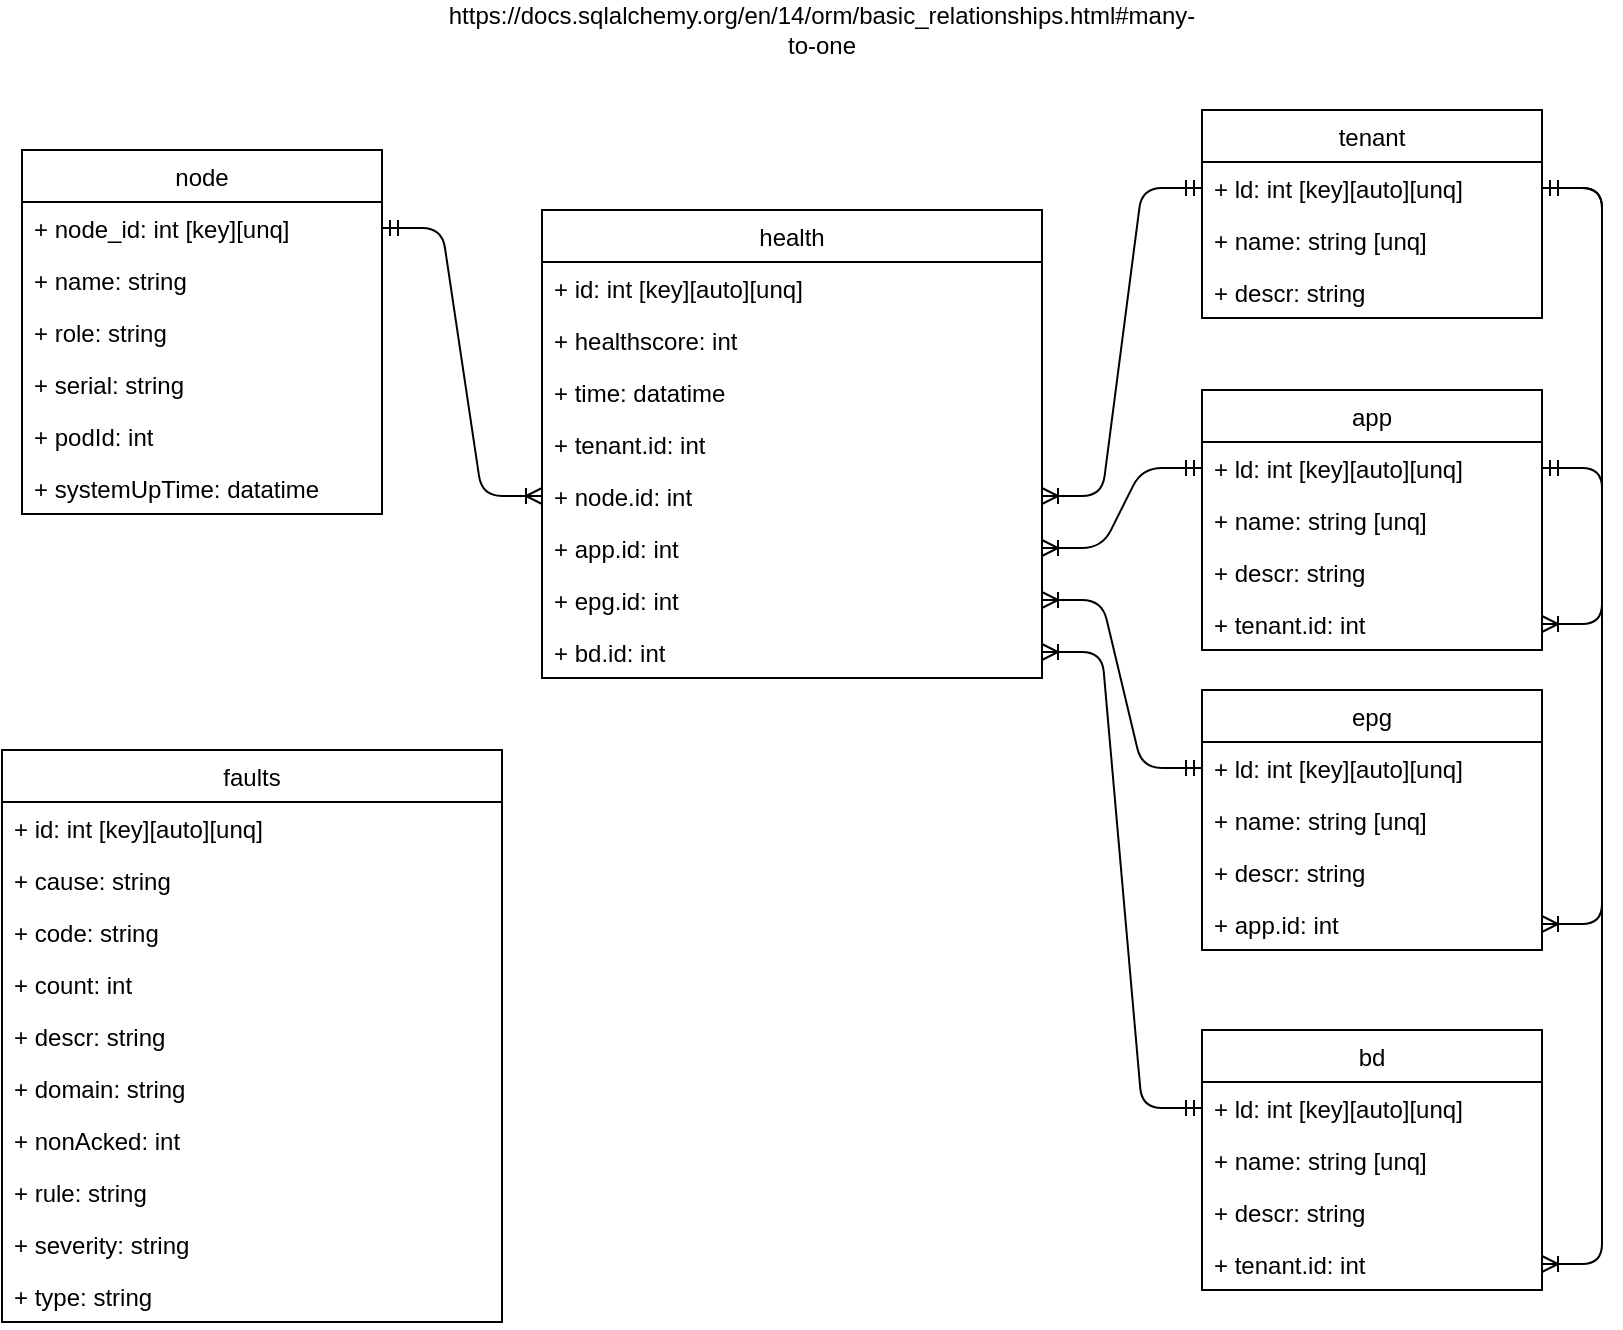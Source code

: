 <mxfile version="14.1.8" type="device" pages="2"><diagram id="C5RBs43oDa-KdzZeNtuy" name="Page-1"><mxGraphModel dx="868" dy="531" grid="1" gridSize="10" guides="1" tooltips="1" connect="1" arrows="1" fold="1" page="1" pageScale="1" pageWidth="827" pageHeight="1169" math="0" shadow="0"><root><mxCell id="WIyWlLk6GJQsqaUBKTNV-0"/><mxCell id="WIyWlLk6GJQsqaUBKTNV-1" parent="WIyWlLk6GJQsqaUBKTNV-0"/><mxCell id="ddPzQo8KcSWWM5uwBzxw-0" value="tenant" style="swimlane;fontStyle=0;childLayout=stackLayout;horizontal=1;startSize=26;fillColor=none;horizontalStack=0;resizeParent=1;resizeParentMax=0;resizeLast=0;collapsible=1;marginBottom=0;" parent="WIyWlLk6GJQsqaUBKTNV-1" vertex="1"><mxGeometry x="630" y="80" width="170" height="104" as="geometry"/></mxCell><mxCell id="ddPzQo8KcSWWM5uwBzxw-1" value="+ ld: int [key][auto][unq]" style="text;strokeColor=none;fillColor=none;align=left;verticalAlign=top;spacingLeft=4;spacingRight=4;overflow=hidden;rotatable=0;points=[[0,0.5],[1,0.5]];portConstraint=eastwest;" parent="ddPzQo8KcSWWM5uwBzxw-0" vertex="1"><mxGeometry y="26" width="170" height="26" as="geometry"/></mxCell><mxCell id="ddPzQo8KcSWWM5uwBzxw-2" value="+ name: string [unq]" style="text;strokeColor=none;fillColor=none;align=left;verticalAlign=top;spacingLeft=4;spacingRight=4;overflow=hidden;rotatable=0;points=[[0,0.5],[1,0.5]];portConstraint=eastwest;" parent="ddPzQo8KcSWWM5uwBzxw-0" vertex="1"><mxGeometry y="52" width="170" height="26" as="geometry"/></mxCell><mxCell id="ddPzQo8KcSWWM5uwBzxw-3" value="+ descr: string" style="text;strokeColor=none;fillColor=none;align=left;verticalAlign=top;spacingLeft=4;spacingRight=4;overflow=hidden;rotatable=0;points=[[0,0.5],[1,0.5]];portConstraint=eastwest;" parent="ddPzQo8KcSWWM5uwBzxw-0" vertex="1"><mxGeometry y="78" width="170" height="26" as="geometry"/></mxCell><mxCell id="F-f1zTko1xVjlr15sMWr-0" value="health" style="swimlane;fontStyle=0;childLayout=stackLayout;horizontal=1;startSize=26;fillColor=none;horizontalStack=0;resizeParent=1;resizeParentMax=0;resizeLast=0;collapsible=1;marginBottom=0;" parent="WIyWlLk6GJQsqaUBKTNV-1" vertex="1"><mxGeometry x="300" y="130" width="250" height="234" as="geometry"/></mxCell><mxCell id="F-f1zTko1xVjlr15sMWr-1" value="+ id: int [key][auto][unq]" style="text;strokeColor=none;fillColor=none;align=left;verticalAlign=top;spacingLeft=4;spacingRight=4;overflow=hidden;rotatable=0;points=[[0,0.5],[1,0.5]];portConstraint=eastwest;" parent="F-f1zTko1xVjlr15sMWr-0" vertex="1"><mxGeometry y="26" width="250" height="26" as="geometry"/></mxCell><mxCell id="F-f1zTko1xVjlr15sMWr-2" value="+ healthscore: int" style="text;strokeColor=none;fillColor=none;align=left;verticalAlign=top;spacingLeft=4;spacingRight=4;overflow=hidden;rotatable=0;points=[[0,0.5],[1,0.5]];portConstraint=eastwest;" parent="F-f1zTko1xVjlr15sMWr-0" vertex="1"><mxGeometry y="52" width="250" height="26" as="geometry"/></mxCell><mxCell id="F-f1zTko1xVjlr15sMWr-5" value="+ time: datatime" style="text;strokeColor=none;fillColor=none;align=left;verticalAlign=top;spacingLeft=4;spacingRight=4;overflow=hidden;rotatable=0;points=[[0,0.5],[1,0.5]];portConstraint=eastwest;" parent="F-f1zTko1xVjlr15sMWr-0" vertex="1"><mxGeometry y="78" width="250" height="26" as="geometry"/></mxCell><mxCell id="F-f1zTko1xVjlr15sMWr-4" value="+ tenant.id: int" style="text;strokeColor=none;fillColor=none;align=left;verticalAlign=top;spacingLeft=4;spacingRight=4;overflow=hidden;rotatable=0;points=[[0,0.5],[1,0.5]];portConstraint=eastwest;" parent="F-f1zTko1xVjlr15sMWr-0" vertex="1"><mxGeometry y="104" width="250" height="26" as="geometry"/></mxCell><mxCell id="F-f1zTko1xVjlr15sMWr-22" value="+ node.id: int" style="text;strokeColor=none;fillColor=none;align=left;verticalAlign=top;spacingLeft=4;spacingRight=4;overflow=hidden;rotatable=0;points=[[0,0.5],[1,0.5]];portConstraint=eastwest;" parent="F-f1zTko1xVjlr15sMWr-0" vertex="1"><mxGeometry y="130" width="250" height="26" as="geometry"/></mxCell><mxCell id="dQs2HiJpkfnPpJVC-9Py-6" value="+ app.id: int" style="text;strokeColor=none;fillColor=none;align=left;verticalAlign=top;spacingLeft=4;spacingRight=4;overflow=hidden;rotatable=0;points=[[0,0.5],[1,0.5]];portConstraint=eastwest;" parent="F-f1zTko1xVjlr15sMWr-0" vertex="1"><mxGeometry y="156" width="250" height="26" as="geometry"/></mxCell><mxCell id="dQs2HiJpkfnPpJVC-9Py-15" value="+ epg.id: int" style="text;strokeColor=none;fillColor=none;align=left;verticalAlign=top;spacingLeft=4;spacingRight=4;overflow=hidden;rotatable=0;points=[[0,0.5],[1,0.5]];portConstraint=eastwest;" parent="F-f1zTko1xVjlr15sMWr-0" vertex="1"><mxGeometry y="182" width="250" height="26" as="geometry"/></mxCell><mxCell id="dQs2HiJpkfnPpJVC-9Py-24" value="+ bd.id: int" style="text;strokeColor=none;fillColor=none;align=left;verticalAlign=top;spacingLeft=4;spacingRight=4;overflow=hidden;rotatable=0;points=[[0,0.5],[1,0.5]];portConstraint=eastwest;" parent="F-f1zTko1xVjlr15sMWr-0" vertex="1"><mxGeometry y="208" width="250" height="26" as="geometry"/></mxCell><mxCell id="F-f1zTko1xVjlr15sMWr-7" value="node" style="swimlane;fontStyle=0;childLayout=stackLayout;horizontal=1;startSize=26;fillColor=none;horizontalStack=0;resizeParent=1;resizeParentMax=0;resizeLast=0;collapsible=1;marginBottom=0;" parent="WIyWlLk6GJQsqaUBKTNV-1" vertex="1"><mxGeometry x="40" y="100" width="180" height="182" as="geometry"/></mxCell><mxCell id="F-f1zTko1xVjlr15sMWr-8" value="+ node_id: int [key][unq]" style="text;strokeColor=none;fillColor=none;align=left;verticalAlign=top;spacingLeft=4;spacingRight=4;overflow=hidden;rotatable=0;points=[[0,0.5],[1,0.5]];portConstraint=eastwest;" parent="F-f1zTko1xVjlr15sMWr-7" vertex="1"><mxGeometry y="26" width="180" height="26" as="geometry"/></mxCell><mxCell id="F-f1zTko1xVjlr15sMWr-9" value="+ name: string" style="text;strokeColor=none;fillColor=none;align=left;verticalAlign=top;spacingLeft=4;spacingRight=4;overflow=hidden;rotatable=0;points=[[0,0.5],[1,0.5]];portConstraint=eastwest;" parent="F-f1zTko1xVjlr15sMWr-7" vertex="1"><mxGeometry y="52" width="180" height="26" as="geometry"/></mxCell><mxCell id="F-f1zTko1xVjlr15sMWr-10" value="+ role: string" style="text;strokeColor=none;fillColor=none;align=left;verticalAlign=top;spacingLeft=4;spacingRight=4;overflow=hidden;rotatable=0;points=[[0,0.5],[1,0.5]];portConstraint=eastwest;" parent="F-f1zTko1xVjlr15sMWr-7" vertex="1"><mxGeometry y="78" width="180" height="26" as="geometry"/></mxCell><mxCell id="F-f1zTko1xVjlr15sMWr-13" value="+ serial: string" style="text;strokeColor=none;fillColor=none;align=left;verticalAlign=top;spacingLeft=4;spacingRight=4;overflow=hidden;rotatable=0;points=[[0,0.5],[1,0.5]];portConstraint=eastwest;" parent="F-f1zTko1xVjlr15sMWr-7" vertex="1"><mxGeometry y="104" width="180" height="26" as="geometry"/></mxCell><mxCell id="F-f1zTko1xVjlr15sMWr-16" value="+ podId: int" style="text;strokeColor=none;fillColor=none;align=left;verticalAlign=top;spacingLeft=4;spacingRight=4;overflow=hidden;rotatable=0;points=[[0,0.5],[1,0.5]];portConstraint=eastwest;" parent="F-f1zTko1xVjlr15sMWr-7" vertex="1"><mxGeometry y="130" width="180" height="26" as="geometry"/></mxCell><mxCell id="F-f1zTko1xVjlr15sMWr-14" value="+ systemUpTime: datatime" style="text;strokeColor=none;fillColor=none;align=left;verticalAlign=top;spacingLeft=4;spacingRight=4;overflow=hidden;rotatable=0;points=[[0,0.5],[1,0.5]];portConstraint=eastwest;" parent="F-f1zTko1xVjlr15sMWr-7" vertex="1"><mxGeometry y="156" width="180" height="26" as="geometry"/></mxCell><mxCell id="F-f1zTko1xVjlr15sMWr-19" value="" style="edgeStyle=entityRelationEdgeStyle;fontSize=12;html=1;endArrow=ERoneToMany;startArrow=ERmandOne;" parent="WIyWlLk6GJQsqaUBKTNV-1" source="F-f1zTko1xVjlr15sMWr-8" target="F-f1zTko1xVjlr15sMWr-22" edge="1"><mxGeometry width="100" height="100" relative="1" as="geometry"><mxPoint x="640" y="237.0" as="sourcePoint"/><mxPoint x="570" y="229" as="targetPoint"/></mxGeometry></mxCell><UserObject label="https://docs.sqlalchemy.org/en/14/orm/basic_relationships.html#many-to-one" link="https://docs.sqlalchemy.org/en/14/orm/basic_relationships.html#many-to-one" id="F-f1zTko1xVjlr15sMWr-21"><mxCell style="text;html=1;strokeColor=none;fillColor=none;align=center;verticalAlign=middle;whiteSpace=wrap;rounded=0;" parent="WIyWlLk6GJQsqaUBKTNV-1" vertex="1"><mxGeometry x="420" y="30" width="40" height="20" as="geometry"/></mxCell></UserObject><mxCell id="F-f1zTko1xVjlr15sMWr-23" value="" style="edgeStyle=entityRelationEdgeStyle;fontSize=12;html=1;endArrow=ERoneToMany;startArrow=ERmandOne;" parent="WIyWlLk6GJQsqaUBKTNV-1" source="ddPzQo8KcSWWM5uwBzxw-1" target="F-f1zTko1xVjlr15sMWr-22" edge="1"><mxGeometry width="100" height="100" relative="1" as="geometry"><mxPoint x="240.0" y="107.0" as="sourcePoint"/><mxPoint x="320" y="359" as="targetPoint"/></mxGeometry></mxCell><mxCell id="dQs2HiJpkfnPpJVC-9Py-0" value="app" style="swimlane;fontStyle=0;childLayout=stackLayout;horizontal=1;startSize=26;fillColor=none;horizontalStack=0;resizeParent=1;resizeParentMax=0;resizeLast=0;collapsible=1;marginBottom=0;" parent="WIyWlLk6GJQsqaUBKTNV-1" vertex="1"><mxGeometry x="630" y="220" width="170" height="130" as="geometry"/></mxCell><mxCell id="dQs2HiJpkfnPpJVC-9Py-1" value="+ ld: int [key][auto][unq]" style="text;strokeColor=none;fillColor=none;align=left;verticalAlign=top;spacingLeft=4;spacingRight=4;overflow=hidden;rotatable=0;points=[[0,0.5],[1,0.5]];portConstraint=eastwest;" parent="dQs2HiJpkfnPpJVC-9Py-0" vertex="1"><mxGeometry y="26" width="170" height="26" as="geometry"/></mxCell><mxCell id="dQs2HiJpkfnPpJVC-9Py-2" value="+ name: string [unq]" style="text;strokeColor=none;fillColor=none;align=left;verticalAlign=top;spacingLeft=4;spacingRight=4;overflow=hidden;rotatable=0;points=[[0,0.5],[1,0.5]];portConstraint=eastwest;" parent="dQs2HiJpkfnPpJVC-9Py-0" vertex="1"><mxGeometry y="52" width="170" height="26" as="geometry"/></mxCell><mxCell id="dQs2HiJpkfnPpJVC-9Py-3" value="+ descr: string" style="text;strokeColor=none;fillColor=none;align=left;verticalAlign=top;spacingLeft=4;spacingRight=4;overflow=hidden;rotatable=0;points=[[0,0.5],[1,0.5]];portConstraint=eastwest;" parent="dQs2HiJpkfnPpJVC-9Py-0" vertex="1"><mxGeometry y="78" width="170" height="26" as="geometry"/></mxCell><mxCell id="dQs2HiJpkfnPpJVC-9Py-4" value="+ tenant.id: int" style="text;strokeColor=none;fillColor=none;align=left;verticalAlign=top;spacingLeft=4;spacingRight=4;overflow=hidden;rotatable=0;points=[[0,0.5],[1,0.5]];portConstraint=eastwest;" parent="dQs2HiJpkfnPpJVC-9Py-0" vertex="1"><mxGeometry y="104" width="170" height="26" as="geometry"/></mxCell><mxCell id="dQs2HiJpkfnPpJVC-9Py-5" value="" style="edgeStyle=entityRelationEdgeStyle;fontSize=12;html=1;endArrow=ERoneToMany;startArrow=ERmandOne;" parent="WIyWlLk6GJQsqaUBKTNV-1" source="ddPzQo8KcSWWM5uwBzxw-1" target="dQs2HiJpkfnPpJVC-9Py-4" edge="1"><mxGeometry width="100" height="100" relative="1" as="geometry"><mxPoint x="640" y="149" as="sourcePoint"/><mxPoint x="560" y="283" as="targetPoint"/></mxGeometry></mxCell><mxCell id="dQs2HiJpkfnPpJVC-9Py-7" value="epg" style="swimlane;fontStyle=0;childLayout=stackLayout;horizontal=1;startSize=26;fillColor=none;horizontalStack=0;resizeParent=1;resizeParentMax=0;resizeLast=0;collapsible=1;marginBottom=0;" parent="WIyWlLk6GJQsqaUBKTNV-1" vertex="1"><mxGeometry x="630" y="370" width="170" height="130" as="geometry"/></mxCell><mxCell id="dQs2HiJpkfnPpJVC-9Py-8" value="+ ld: int [key][auto][unq]" style="text;strokeColor=none;fillColor=none;align=left;verticalAlign=top;spacingLeft=4;spacingRight=4;overflow=hidden;rotatable=0;points=[[0,0.5],[1,0.5]];portConstraint=eastwest;" parent="dQs2HiJpkfnPpJVC-9Py-7" vertex="1"><mxGeometry y="26" width="170" height="26" as="geometry"/></mxCell><mxCell id="dQs2HiJpkfnPpJVC-9Py-9" value="+ name: string [unq]" style="text;strokeColor=none;fillColor=none;align=left;verticalAlign=top;spacingLeft=4;spacingRight=4;overflow=hidden;rotatable=0;points=[[0,0.5],[1,0.5]];portConstraint=eastwest;" parent="dQs2HiJpkfnPpJVC-9Py-7" vertex="1"><mxGeometry y="52" width="170" height="26" as="geometry"/></mxCell><mxCell id="dQs2HiJpkfnPpJVC-9Py-10" value="+ descr: string" style="text;strokeColor=none;fillColor=none;align=left;verticalAlign=top;spacingLeft=4;spacingRight=4;overflow=hidden;rotatable=0;points=[[0,0.5],[1,0.5]];portConstraint=eastwest;" parent="dQs2HiJpkfnPpJVC-9Py-7" vertex="1"><mxGeometry y="78" width="170" height="26" as="geometry"/></mxCell><mxCell id="dQs2HiJpkfnPpJVC-9Py-11" value="+ app.id: int" style="text;strokeColor=none;fillColor=none;align=left;verticalAlign=top;spacingLeft=4;spacingRight=4;overflow=hidden;rotatable=0;points=[[0,0.5],[1,0.5]];portConstraint=eastwest;" parent="dQs2HiJpkfnPpJVC-9Py-7" vertex="1"><mxGeometry y="104" width="170" height="26" as="geometry"/></mxCell><mxCell id="dQs2HiJpkfnPpJVC-9Py-12" value="" style="edgeStyle=entityRelationEdgeStyle;fontSize=12;html=1;endArrow=ERoneToMany;startArrow=ERmandOne;" parent="WIyWlLk6GJQsqaUBKTNV-1" source="dQs2HiJpkfnPpJVC-9Py-1" target="dQs2HiJpkfnPpJVC-9Py-6" edge="1"><mxGeometry width="100" height="100" relative="1" as="geometry"><mxPoint x="640" y="149" as="sourcePoint"/><mxPoint x="560" y="283" as="targetPoint"/></mxGeometry></mxCell><mxCell id="dQs2HiJpkfnPpJVC-9Py-13" value="" style="edgeStyle=entityRelationEdgeStyle;fontSize=12;html=1;endArrow=ERoneToMany;startArrow=ERmandOne;" parent="WIyWlLk6GJQsqaUBKTNV-1" source="dQs2HiJpkfnPpJVC-9Py-1" target="dQs2HiJpkfnPpJVC-9Py-11" edge="1"><mxGeometry width="100" height="100" relative="1" as="geometry"><mxPoint x="650" y="159" as="sourcePoint"/><mxPoint x="570" y="293" as="targetPoint"/></mxGeometry></mxCell><mxCell id="dQs2HiJpkfnPpJVC-9Py-16" value="" style="edgeStyle=entityRelationEdgeStyle;fontSize=12;html=1;endArrow=ERoneToMany;startArrow=ERmandOne;" parent="WIyWlLk6GJQsqaUBKTNV-1" source="dQs2HiJpkfnPpJVC-9Py-8" target="dQs2HiJpkfnPpJVC-9Py-15" edge="1"><mxGeometry width="100" height="100" relative="1" as="geometry"><mxPoint x="640" y="339" as="sourcePoint"/><mxPoint x="560" y="309" as="targetPoint"/></mxGeometry></mxCell><mxCell id="dQs2HiJpkfnPpJVC-9Py-17" value="bd" style="swimlane;fontStyle=0;childLayout=stackLayout;horizontal=1;startSize=26;fillColor=none;horizontalStack=0;resizeParent=1;resizeParentMax=0;resizeLast=0;collapsible=1;marginBottom=0;" parent="WIyWlLk6GJQsqaUBKTNV-1" vertex="1"><mxGeometry x="630" y="540" width="170" height="130" as="geometry"/></mxCell><mxCell id="dQs2HiJpkfnPpJVC-9Py-18" value="+ ld: int [key][auto][unq]" style="text;strokeColor=none;fillColor=none;align=left;verticalAlign=top;spacingLeft=4;spacingRight=4;overflow=hidden;rotatable=0;points=[[0,0.5],[1,0.5]];portConstraint=eastwest;" parent="dQs2HiJpkfnPpJVC-9Py-17" vertex="1"><mxGeometry y="26" width="170" height="26" as="geometry"/></mxCell><mxCell id="dQs2HiJpkfnPpJVC-9Py-19" value="+ name: string [unq]" style="text;strokeColor=none;fillColor=none;align=left;verticalAlign=top;spacingLeft=4;spacingRight=4;overflow=hidden;rotatable=0;points=[[0,0.5],[1,0.5]];portConstraint=eastwest;" parent="dQs2HiJpkfnPpJVC-9Py-17" vertex="1"><mxGeometry y="52" width="170" height="26" as="geometry"/></mxCell><mxCell id="dQs2HiJpkfnPpJVC-9Py-20" value="+ descr: string" style="text;strokeColor=none;fillColor=none;align=left;verticalAlign=top;spacingLeft=4;spacingRight=4;overflow=hidden;rotatable=0;points=[[0,0.5],[1,0.5]];portConstraint=eastwest;" parent="dQs2HiJpkfnPpJVC-9Py-17" vertex="1"><mxGeometry y="78" width="170" height="26" as="geometry"/></mxCell><mxCell id="dQs2HiJpkfnPpJVC-9Py-26" value="+ tenant.id: int" style="text;strokeColor=none;fillColor=none;align=left;verticalAlign=top;spacingLeft=4;spacingRight=4;overflow=hidden;rotatable=0;points=[[0,0.5],[1,0.5]];portConstraint=eastwest;" parent="dQs2HiJpkfnPpJVC-9Py-17" vertex="1"><mxGeometry y="104" width="170" height="26" as="geometry"/></mxCell><mxCell id="dQs2HiJpkfnPpJVC-9Py-25" value="" style="edgeStyle=entityRelationEdgeStyle;fontSize=12;html=1;endArrow=ERoneToMany;startArrow=ERmandOne;" parent="WIyWlLk6GJQsqaUBKTNV-1" source="dQs2HiJpkfnPpJVC-9Py-18" target="dQs2HiJpkfnPpJVC-9Py-24" edge="1"><mxGeometry width="100" height="100" relative="1" as="geometry"><mxPoint x="640" y="419" as="sourcePoint"/><mxPoint x="560" y="335" as="targetPoint"/></mxGeometry></mxCell><mxCell id="dQs2HiJpkfnPpJVC-9Py-27" value="" style="edgeStyle=entityRelationEdgeStyle;fontSize=12;html=1;endArrow=ERoneToMany;startArrow=ERmandOne;" parent="WIyWlLk6GJQsqaUBKTNV-1" source="ddPzQo8KcSWWM5uwBzxw-1" target="dQs2HiJpkfnPpJVC-9Py-26" edge="1"><mxGeometry width="100" height="100" relative="1" as="geometry"><mxPoint x="810" y="149" as="sourcePoint"/><mxPoint x="810" y="347" as="targetPoint"/></mxGeometry></mxCell><mxCell id="YKez30mUnWBPjzIg440O-0" value="faults" style="swimlane;fontStyle=0;childLayout=stackLayout;horizontal=1;startSize=26;fillColor=none;horizontalStack=0;resizeParent=1;resizeParentMax=0;resizeLast=0;collapsible=1;marginBottom=0;" parent="WIyWlLk6GJQsqaUBKTNV-1" vertex="1"><mxGeometry x="30" y="400" width="250" height="286" as="geometry"/></mxCell><mxCell id="YKez30mUnWBPjzIg440O-1" value="+ id: int [key][auto][unq]" style="text;strokeColor=none;fillColor=none;align=left;verticalAlign=top;spacingLeft=4;spacingRight=4;overflow=hidden;rotatable=0;points=[[0,0.5],[1,0.5]];portConstraint=eastwest;" parent="YKez30mUnWBPjzIg440O-0" vertex="1"><mxGeometry y="26" width="250" height="26" as="geometry"/></mxCell><mxCell id="YKez30mUnWBPjzIg440O-6" value="+ cause: string" style="text;strokeColor=none;fillColor=none;align=left;verticalAlign=top;spacingLeft=4;spacingRight=4;overflow=hidden;rotatable=0;points=[[0,0.5],[1,0.5]];portConstraint=eastwest;" parent="YKez30mUnWBPjzIg440O-0" vertex="1"><mxGeometry y="52" width="250" height="26" as="geometry"/></mxCell><mxCell id="YKez30mUnWBPjzIg440O-9" value="+ code: string" style="text;strokeColor=none;fillColor=none;align=left;verticalAlign=top;spacingLeft=4;spacingRight=4;overflow=hidden;rotatable=0;points=[[0,0.5],[1,0.5]];portConstraint=eastwest;" parent="YKez30mUnWBPjzIg440O-0" vertex="1"><mxGeometry y="78" width="250" height="26" as="geometry"/></mxCell><mxCell id="YKez30mUnWBPjzIg440O-10" value="+ count: int" style="text;strokeColor=none;fillColor=none;align=left;verticalAlign=top;spacingLeft=4;spacingRight=4;overflow=hidden;rotatable=0;points=[[0,0.5],[1,0.5]];portConstraint=eastwest;" parent="YKez30mUnWBPjzIg440O-0" vertex="1"><mxGeometry y="104" width="250" height="26" as="geometry"/></mxCell><mxCell id="YKez30mUnWBPjzIg440O-11" value="+ descr: string" style="text;strokeColor=none;fillColor=none;align=left;verticalAlign=top;spacingLeft=4;spacingRight=4;overflow=hidden;rotatable=0;points=[[0,0.5],[1,0.5]];portConstraint=eastwest;" parent="YKez30mUnWBPjzIg440O-0" vertex="1"><mxGeometry y="130" width="250" height="26" as="geometry"/></mxCell><mxCell id="YKez30mUnWBPjzIg440O-12" value="+ domain: string" style="text;strokeColor=none;fillColor=none;align=left;verticalAlign=top;spacingLeft=4;spacingRight=4;overflow=hidden;rotatable=0;points=[[0,0.5],[1,0.5]];portConstraint=eastwest;" parent="YKez30mUnWBPjzIg440O-0" vertex="1"><mxGeometry y="156" width="250" height="26" as="geometry"/></mxCell><mxCell id="YKez30mUnWBPjzIg440O-13" value="+ nonAcked: int" style="text;strokeColor=none;fillColor=none;align=left;verticalAlign=top;spacingLeft=4;spacingRight=4;overflow=hidden;rotatable=0;points=[[0,0.5],[1,0.5]];portConstraint=eastwest;" parent="YKez30mUnWBPjzIg440O-0" vertex="1"><mxGeometry y="182" width="250" height="26" as="geometry"/></mxCell><mxCell id="YKez30mUnWBPjzIg440O-14" value="+ rule: string" style="text;strokeColor=none;fillColor=none;align=left;verticalAlign=top;spacingLeft=4;spacingRight=4;overflow=hidden;rotatable=0;points=[[0,0.5],[1,0.5]];portConstraint=eastwest;" parent="YKez30mUnWBPjzIg440O-0" vertex="1"><mxGeometry y="208" width="250" height="26" as="geometry"/></mxCell><mxCell id="YKez30mUnWBPjzIg440O-15" value="+ severity: string" style="text;strokeColor=none;fillColor=none;align=left;verticalAlign=top;spacingLeft=4;spacingRight=4;overflow=hidden;rotatable=0;points=[[0,0.5],[1,0.5]];portConstraint=eastwest;" parent="YKez30mUnWBPjzIg440O-0" vertex="1"><mxGeometry y="234" width="250" height="26" as="geometry"/></mxCell><mxCell id="YKez30mUnWBPjzIg440O-16" value="+ type: string" style="text;strokeColor=none;fillColor=none;align=left;verticalAlign=top;spacingLeft=4;spacingRight=4;overflow=hidden;rotatable=0;points=[[0,0.5],[1,0.5]];portConstraint=eastwest;" parent="YKez30mUnWBPjzIg440O-0" vertex="1"><mxGeometry y="260" width="250" height="26" as="geometry"/></mxCell></root></mxGraphModel></diagram><diagram id="mFvke2iooPdrAKomNbjx" name="Strona-2"><mxGraphModel dx="1422" dy="811" grid="1" gridSize="10" guides="1" tooltips="1" connect="1" arrows="1" fold="1" page="1" pageScale="1" pageWidth="827" pageHeight="1169" math="0" shadow="0"><root><mxCell id="MEU5Pm1MEcLmOFpffqCO-0"/><mxCell id="MEU5Pm1MEcLmOFpffqCO-1" parent="MEU5Pm1MEcLmOFpffqCO-0"/></root></mxGraphModel></diagram></mxfile>
